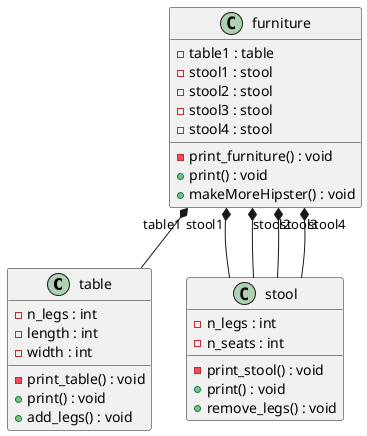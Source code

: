 @startuml

class table {
    - n_legs : int
    - length : int
    - width : int
    - print_table() : void
    + print() : void
    + add_legs() : void
}

class stool {
    - n_legs : int
    - n_seats : int
    - print_stool() : void
    + print() : void
    + remove_legs() : void
}

class furniture {
    - table1 : table
    - stool1 : stool
    - stool2 : stool
    - stool3 : stool
    - stool4 : stool
    - print_furniture() : void
    + print() : void
    + makeMoreHipster() : void
}

furniture "table1"*-- table
furniture "stool1"*-- stool
furniture "stool2"*-- stool
furniture "stool3"*-- stool
furniture "stool4"*-- stool


@enduml